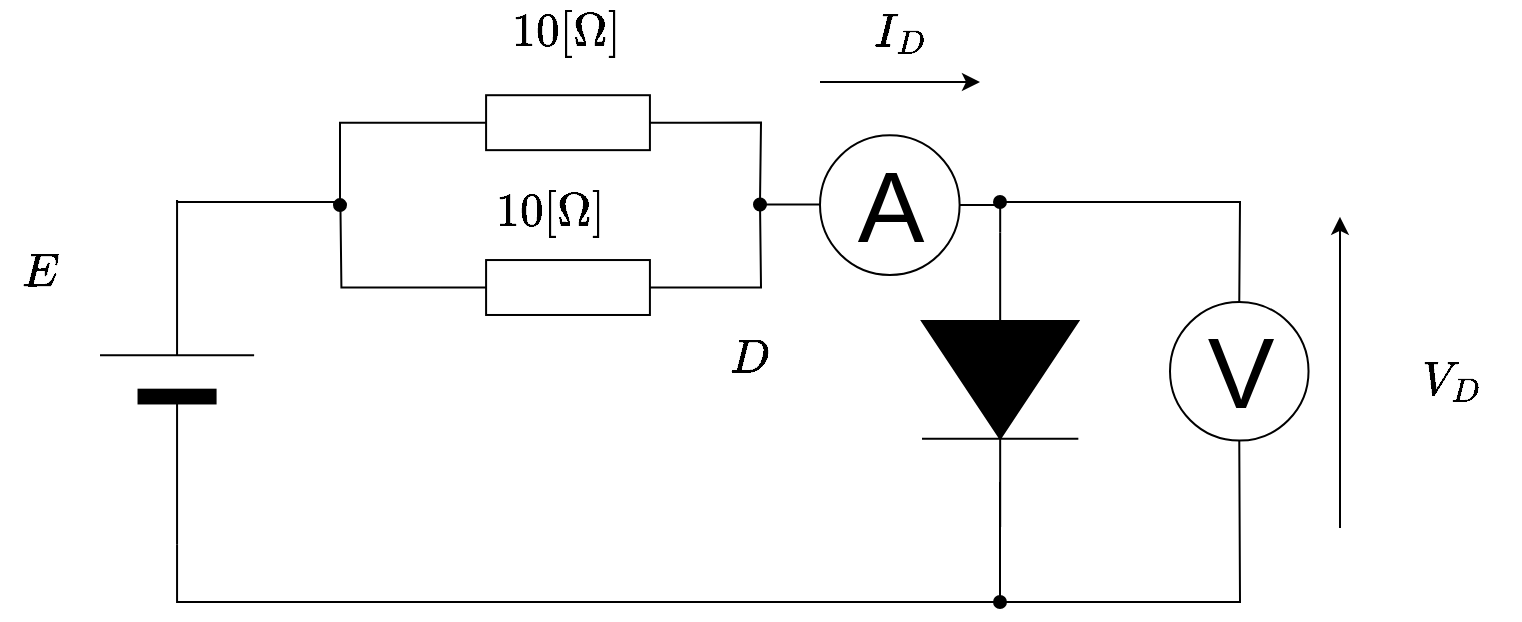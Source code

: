 <mxfile version="19.0.3" type="device"><diagram id="VQqs5j03xd7eKSMP2UVQ" name="ページ1"><mxGraphModel dx="1054" dy="614" grid="1" gridSize="10" guides="1" tooltips="1" connect="1" arrows="1" fold="1" page="1" pageScale="1" pageWidth="827" pageHeight="1169" math="1" shadow="0"><root><mxCell id="0"/><mxCell id="1" parent="0"/><mxCell id="OxxlGh7IKTk6VQFkKCi0-4" style="edgeStyle=orthogonalEdgeStyle;rounded=0;orthogonalLoop=1;jettySize=auto;html=1;exitX=0;exitY=0.5;exitDx=0;exitDy=0;exitPerimeter=0;startArrow=none;startFill=0;endArrow=none;endFill=0;" parent="1" source="ZbkEM8Iy99UyJJm6i9DS-2" edge="1"><mxGeometry relative="1" as="geometry"><mxPoint x="190.21" y="441.21" as="targetPoint"/></mxGeometry></mxCell><mxCell id="OxxlGh7IKTk6VQFkKCi0-5" style="edgeStyle=orthogonalEdgeStyle;rounded=0;orthogonalLoop=1;jettySize=auto;html=1;exitX=1;exitY=0.5;exitDx=0;exitDy=0;exitPerimeter=0;startArrow=none;startFill=0;endArrow=none;endFill=0;" parent="1" source="ZbkEM8Iy99UyJJm6i9DS-2" edge="1"><mxGeometry relative="1" as="geometry"><mxPoint x="400" y="440" as="targetPoint"/></mxGeometry></mxCell><mxCell id="jnjbNOMQWghTdqsckNJy-8" style="edgeStyle=orthogonalEdgeStyle;rounded=0;orthogonalLoop=1;jettySize=auto;html=1;exitX=1;exitY=0.5;exitDx=0;exitDy=0;exitPerimeter=0;startArrow=none;startFill=0;endArrow=none;endFill=0;" edge="1" parent="1" source="ZbkEM8Iy99UyJJm6i9DS-1"><mxGeometry relative="1" as="geometry"><mxPoint x="190" y="440" as="targetPoint"/><Array as="points"><mxPoint x="109" y="440"/></Array></mxGeometry></mxCell><mxCell id="ZbkEM8Iy99UyJJm6i9DS-1" value="" style="verticalLabelPosition=middle;shadow=0;dashed=0;align=right;fillColor=#000000;html=1;verticalAlign=middle;strokeWidth=1;shape=mxgraph.electrical.miscellaneous.monocell_battery;direction=north;labelPosition=left;fontSize=20;" parent="1" vertex="1"><mxGeometry x="70.002" y="439" width="77.052" height="172.428" as="geometry"/></mxCell><mxCell id="ZbkEM8Iy99UyJJm6i9DS-2" value="" style="pointerEvents=1;verticalLabelPosition=bottom;shadow=0;dashed=0;align=center;html=1;verticalAlign=top;shape=mxgraph.electrical.resistors.resistor_1;" parent="1" vertex="1"><mxGeometry x="240.005" y="469.019" width="127.996" height="27.472" as="geometry"/></mxCell><mxCell id="jnjbNOMQWghTdqsckNJy-4" style="edgeStyle=orthogonalEdgeStyle;rounded=0;orthogonalLoop=1;jettySize=auto;html=1;exitX=0;exitY=0.5;exitDx=0;exitDy=0;exitPerimeter=0;endArrow=none;endFill=0;" edge="1" parent="1" source="ZbkEM8Iy99UyJJm6i9DS-3"><mxGeometry relative="1" as="geometry"><mxPoint x="520.093" y="440" as="targetPoint"/></mxGeometry></mxCell><mxCell id="ZbkEM8Iy99UyJJm6i9DS-3" value="" style="pointerEvents=1;fillColor=strokeColor;verticalLabelPosition=bottom;shadow=0;dashed=0;align=center;html=1;verticalAlign=top;shape=mxgraph.electrical.diodes.diode;direction=south;" parent="1" vertex="1"><mxGeometry x="481" y="455.285" width="78.169" height="147.203" as="geometry"/></mxCell><mxCell id="ZbkEM8Iy99UyJJm6i9DS-6" value="" style="endArrow=none;html=1;rounded=0;exitX=0;exitY=0.5;exitDx=0;exitDy=0;exitPerimeter=0;" parent="1" source="ZbkEM8Iy99UyJJm6i9DS-1" edge="1"><mxGeometry width="50" height="50" relative="1" as="geometry"><mxPoint x="445.016" y="452.957" as="sourcePoint"/><mxPoint x="520" y="580" as="targetPoint"/><Array as="points"><mxPoint x="108.528" y="640"/><mxPoint x="464.84" y="640"/><mxPoint x="520" y="640"/></Array></mxGeometry></mxCell><mxCell id="ZbkEM8Iy99UyJJm6i9DS-8" value="&lt;span style=&quot;text-align: right;&quot;&gt;`E`&lt;/span&gt;" style="text;html=1;align=center;verticalAlign=middle;resizable=0;points=[];autosize=1;strokeColor=none;fillColor=none;fontSize=20;" parent="1" vertex="1"><mxGeometry x="20" y="460.005" width="40" height="30" as="geometry"/></mxCell><mxCell id="ZbkEM8Iy99UyJJm6i9DS-9" value="`10[\Omega]`" style="text;html=1;align=center;verticalAlign=middle;resizable=0;points=[];autosize=1;strokeColor=none;fillColor=none;fontSize=20;" parent="1" vertex="1"><mxGeometry x="237.999" y="340" width="130" height="30" as="geometry"/></mxCell><mxCell id="ZbkEM8Iy99UyJJm6i9DS-10" value="`D`" style="text;html=1;align=center;verticalAlign=middle;resizable=0;points=[];autosize=1;strokeColor=none;fillColor=none;fontSize=20;" parent="1" vertex="1"><mxGeometry x="373.999" y="502.625" width="40" height="30" as="geometry"/></mxCell><mxCell id="ZbkEM8Iy99UyJJm6i9DS-12" value="" style="endArrow=classic;html=1;rounded=0;fontSize=20;" parent="1" edge="1"><mxGeometry width="50" height="50" relative="1" as="geometry"><mxPoint x="690.001" y="602.992" as="sourcePoint"/><mxPoint x="690.001" y="447.436" as="targetPoint"/></mxGeometry></mxCell><mxCell id="ZbkEM8Iy99UyJJm6i9DS-13" value="" style="endArrow=classic;html=1;rounded=0;fontSize=20;" parent="1" edge="1"><mxGeometry width="50" height="50" relative="1" as="geometry"><mxPoint x="430" y="380" as="sourcePoint"/><mxPoint x="510" y="380" as="targetPoint"/><Array as="points"/></mxGeometry></mxCell><mxCell id="ZbkEM8Iy99UyJJm6i9DS-15" value="`I_D`" style="text;html=1;align=center;verticalAlign=middle;resizable=0;points=[];autosize=1;strokeColor=none;fillColor=none;fontSize=20;" parent="1" vertex="1"><mxGeometry x="439.81" y="339.997" width="60" height="30" as="geometry"/></mxCell><mxCell id="jnjbNOMQWghTdqsckNJy-6" style="edgeStyle=orthogonalEdgeStyle;rounded=0;orthogonalLoop=1;jettySize=auto;html=1;exitX=1;exitY=0.5;exitDx=0;exitDy=0;exitPerimeter=0;endArrow=none;endFill=0;" edge="1" parent="1" source="-7nuiDfjeVytr4x4f_W0-5"><mxGeometry relative="1" as="geometry"><mxPoint x="400" y="440" as="targetPoint"/></mxGeometry></mxCell><mxCell id="-7nuiDfjeVytr4x4f_W0-5" value="" style="pointerEvents=1;verticalLabelPosition=bottom;shadow=0;dashed=0;align=center;html=1;verticalAlign=top;shape=mxgraph.electrical.resistors.resistor_1;" parent="1" vertex="1"><mxGeometry x="240.005" y="386.603" width="127.996" height="27.472" as="geometry"/></mxCell><mxCell id="-7nuiDfjeVytr4x4f_W0-9" value="" style="endArrow=none;html=1;rounded=0;entryX=0;entryY=0.5;entryDx=0;entryDy=0;entryPerimeter=0;startArrow=oval;startFill=1;" parent="1" target="-7nuiDfjeVytr4x4f_W0-5" edge="1"><mxGeometry width="50" height="50" relative="1" as="geometry"><mxPoint x="189.998" y="441.547" as="sourcePoint"/><mxPoint x="241.366" y="400.339" as="targetPoint"/><Array as="points"><mxPoint x="189.998" y="400.339"/></Array></mxGeometry></mxCell><mxCell id="-7nuiDfjeVytr4x4f_W0-11" value="`10[\Omega]`" style="text;html=1;align=center;verticalAlign=middle;resizable=0;points=[];autosize=1;strokeColor=none;fillColor=none;fontSize=20;" parent="1" vertex="1"><mxGeometry x="229.996" y="430.006" width="130" height="30" as="geometry"/></mxCell><mxCell id="jnjbNOMQWghTdqsckNJy-5" style="edgeStyle=orthogonalEdgeStyle;rounded=0;orthogonalLoop=1;jettySize=auto;html=1;endArrow=none;endFill=0;" edge="1" parent="1" source="-7nuiDfjeVytr4x4f_W0-12"><mxGeometry relative="1" as="geometry"><mxPoint x="510" y="441.542" as="targetPoint"/></mxGeometry></mxCell><mxCell id="jnjbNOMQWghTdqsckNJy-7" style="edgeStyle=orthogonalEdgeStyle;rounded=0;orthogonalLoop=1;jettySize=auto;html=1;exitX=0;exitY=0.5;exitDx=0;exitDy=0;endArrow=none;endFill=0;startArrow=oval;startFill=1;entryX=0;entryY=0.5;entryDx=0;entryDy=0;" edge="1" parent="1" target="-7nuiDfjeVytr4x4f_W0-12"><mxGeometry relative="1" as="geometry"><mxPoint x="400" y="441.231" as="sourcePoint"/></mxGeometry></mxCell><mxCell id="-7nuiDfjeVytr4x4f_W0-12" value="A" style="verticalLabelPosition=middle;shadow=0;dashed=0;align=center;html=1;verticalAlign=middle;strokeWidth=1;shape=ellipse;aspect=fixed;fontSize=50;" parent="1" vertex="1"><mxGeometry x="430.004" y="406.64" width="69.805" height="69.805" as="geometry"/></mxCell><mxCell id="-7nuiDfjeVytr4x4f_W0-16" value="V" style="verticalLabelPosition=middle;shadow=0;dashed=0;align=center;html=1;verticalAlign=middle;strokeWidth=1;shape=ellipse;aspect=fixed;fontSize=50;" parent="1" vertex="1"><mxGeometry x="605" y="490.006" width="69.268" height="69.268" as="geometry"/></mxCell><mxCell id="-7nuiDfjeVytr4x4f_W0-17" value="" style="endArrow=none;html=1;rounded=0;entryX=0.5;entryY=1;entryDx=0;entryDy=0;startArrow=oval;startFill=1;" parent="1" target="-7nuiDfjeVytr4x4f_W0-16" edge="1"><mxGeometry width="50" height="50" relative="1" as="geometry"><mxPoint x="520" y="640" as="sourcePoint"/><mxPoint x="769.267" y="473.646" as="targetPoint"/><Array as="points"><mxPoint x="640" y="640"/></Array></mxGeometry></mxCell><mxCell id="-7nuiDfjeVytr4x4f_W0-18" value="" style="endArrow=none;html=1;rounded=0;startArrow=oval;startFill=1;entryX=0.5;entryY=0;entryDx=0;entryDy=0;" parent="1" target="-7nuiDfjeVytr4x4f_W0-16" edge="1"><mxGeometry width="50" height="50" relative="1" as="geometry"><mxPoint x="520" y="440" as="sourcePoint"/><mxPoint x="725.974" y="473.646" as="targetPoint"/><Array as="points"><mxPoint x="640" y="440"/></Array></mxGeometry></mxCell><mxCell id="ZbkEM8Iy99UyJJm6i9DS-14" value="`V_D`" style="text;html=1;align=center;verticalAlign=middle;resizable=0;points=[];autosize=1;strokeColor=none;fillColor=none;fontSize=20;" parent="1" vertex="1"><mxGeometry x="710.0" y="513.886" width="70" height="30" as="geometry"/></mxCell></root></mxGraphModel></diagram></mxfile>